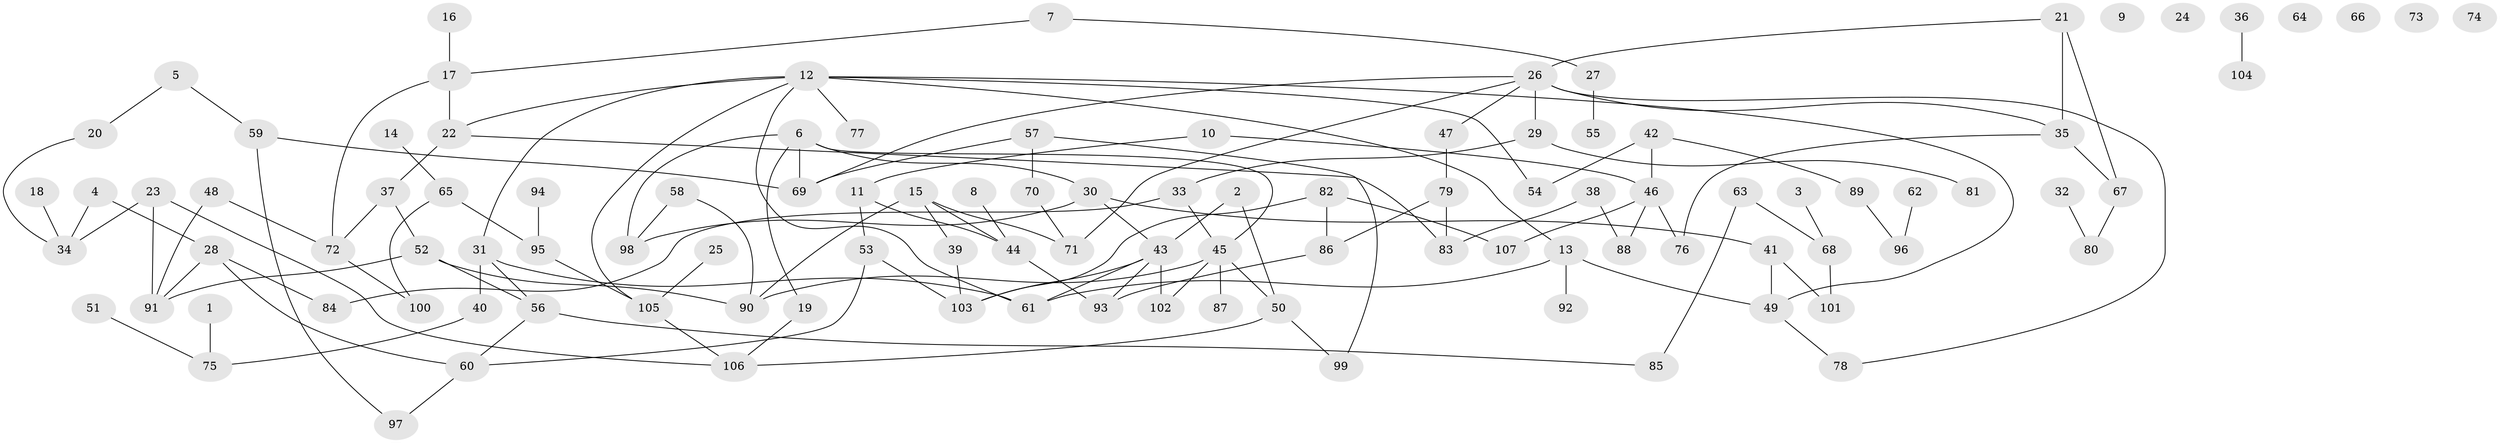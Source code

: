 // coarse degree distribution, {2: 0.2413793103448276, 3: 0.1896551724137931, 4: 0.1724137931034483, 1: 0.1724137931034483, 5: 0.08620689655172414, 6: 0.1206896551724138, 8: 0.017241379310344827}
// Generated by graph-tools (version 1.1) at 2025/35/03/04/25 23:35:46]
// undirected, 107 vertices, 139 edges
graph export_dot {
  node [color=gray90,style=filled];
  1;
  2;
  3;
  4;
  5;
  6;
  7;
  8;
  9;
  10;
  11;
  12;
  13;
  14;
  15;
  16;
  17;
  18;
  19;
  20;
  21;
  22;
  23;
  24;
  25;
  26;
  27;
  28;
  29;
  30;
  31;
  32;
  33;
  34;
  35;
  36;
  37;
  38;
  39;
  40;
  41;
  42;
  43;
  44;
  45;
  46;
  47;
  48;
  49;
  50;
  51;
  52;
  53;
  54;
  55;
  56;
  57;
  58;
  59;
  60;
  61;
  62;
  63;
  64;
  65;
  66;
  67;
  68;
  69;
  70;
  71;
  72;
  73;
  74;
  75;
  76;
  77;
  78;
  79;
  80;
  81;
  82;
  83;
  84;
  85;
  86;
  87;
  88;
  89;
  90;
  91;
  92;
  93;
  94;
  95;
  96;
  97;
  98;
  99;
  100;
  101;
  102;
  103;
  104;
  105;
  106;
  107;
  1 -- 75;
  2 -- 43;
  2 -- 50;
  3 -- 68;
  4 -- 28;
  4 -- 34;
  5 -- 20;
  5 -- 59;
  6 -- 19;
  6 -- 30;
  6 -- 45;
  6 -- 69;
  6 -- 98;
  7 -- 17;
  7 -- 27;
  8 -- 44;
  10 -- 11;
  10 -- 46;
  11 -- 44;
  11 -- 53;
  12 -- 13;
  12 -- 22;
  12 -- 31;
  12 -- 49;
  12 -- 54;
  12 -- 61;
  12 -- 77;
  12 -- 105;
  13 -- 49;
  13 -- 61;
  13 -- 92;
  14 -- 65;
  15 -- 39;
  15 -- 44;
  15 -- 71;
  15 -- 90;
  16 -- 17;
  17 -- 22;
  17 -- 72;
  18 -- 34;
  19 -- 106;
  20 -- 34;
  21 -- 26;
  21 -- 35;
  21 -- 67;
  22 -- 37;
  22 -- 83;
  23 -- 34;
  23 -- 91;
  23 -- 106;
  25 -- 105;
  26 -- 29;
  26 -- 35;
  26 -- 47;
  26 -- 69;
  26 -- 71;
  26 -- 78;
  27 -- 55;
  28 -- 60;
  28 -- 84;
  28 -- 91;
  29 -- 33;
  29 -- 81;
  30 -- 41;
  30 -- 43;
  30 -- 98;
  31 -- 40;
  31 -- 56;
  31 -- 61;
  32 -- 80;
  33 -- 45;
  33 -- 84;
  35 -- 67;
  35 -- 76;
  36 -- 104;
  37 -- 52;
  37 -- 72;
  38 -- 83;
  38 -- 88;
  39 -- 103;
  40 -- 75;
  41 -- 49;
  41 -- 101;
  42 -- 46;
  42 -- 54;
  42 -- 89;
  43 -- 61;
  43 -- 93;
  43 -- 102;
  43 -- 103;
  44 -- 93;
  45 -- 50;
  45 -- 87;
  45 -- 90;
  45 -- 102;
  46 -- 76;
  46 -- 88;
  46 -- 107;
  47 -- 79;
  48 -- 72;
  48 -- 91;
  49 -- 78;
  50 -- 99;
  50 -- 106;
  51 -- 75;
  52 -- 56;
  52 -- 90;
  52 -- 91;
  53 -- 60;
  53 -- 103;
  56 -- 60;
  56 -- 85;
  57 -- 69;
  57 -- 70;
  57 -- 99;
  58 -- 90;
  58 -- 98;
  59 -- 69;
  59 -- 97;
  60 -- 97;
  62 -- 96;
  63 -- 68;
  63 -- 85;
  65 -- 95;
  65 -- 100;
  67 -- 80;
  68 -- 101;
  70 -- 71;
  72 -- 100;
  79 -- 83;
  79 -- 86;
  82 -- 86;
  82 -- 103;
  82 -- 107;
  86 -- 93;
  89 -- 96;
  94 -- 95;
  95 -- 105;
  105 -- 106;
}
